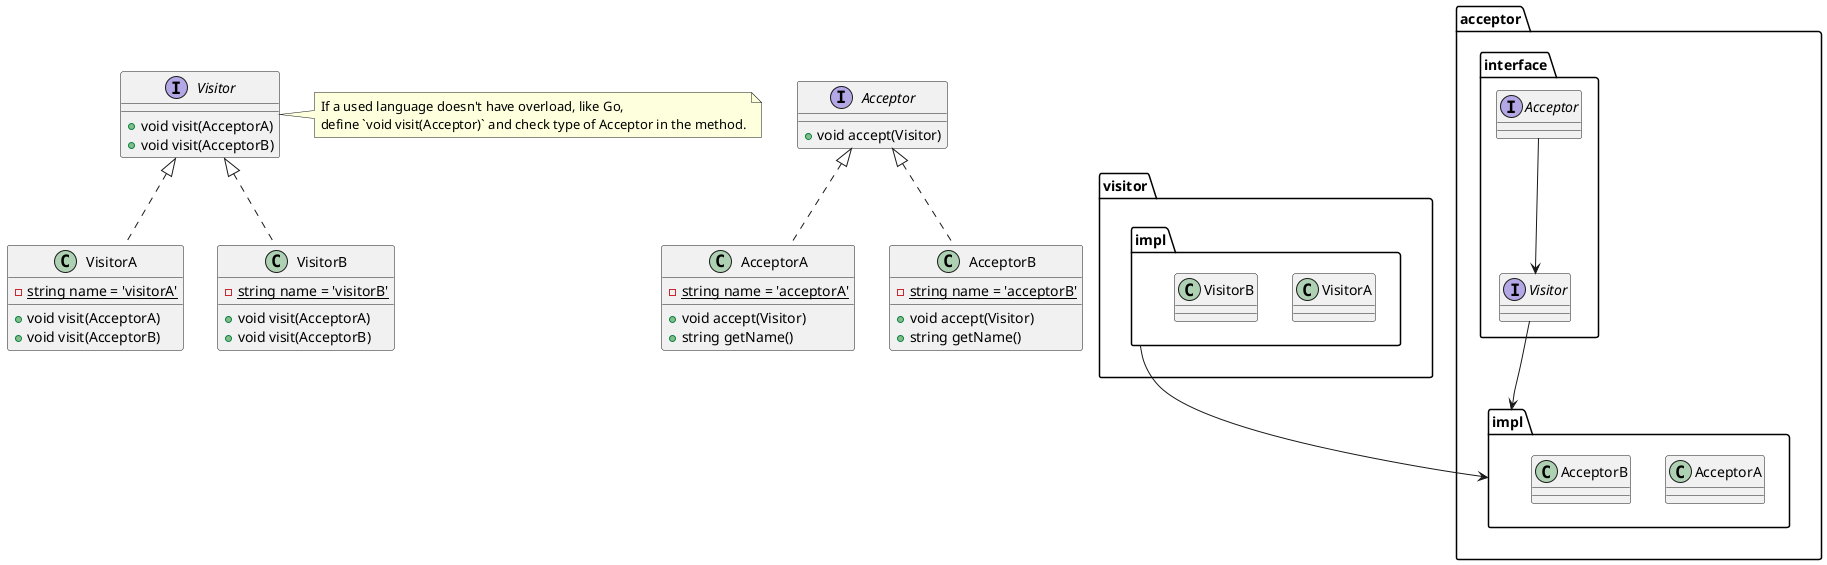 @startuml
'https://plantuml.com/class-diagram

package visitor {
    package visitor.impl {
        class VisitorA
        class VisitorB
    }
}
visitor.impl--> acceptor.impl

package acceptor {
    package acceptor.interface{
        interface Acceptor
        interface Visitor
    }

    package acceptor.impl {
        class AcceptorA
        class AcceptorB
    }
}
Acceptor --> Visitor
Visitor --> acceptor.impl

class VisitorA implements Visitor{
    - {static} string name = 'visitorA'

    + void visit(AcceptorA)
    + void visit(AcceptorB)
}

class VisitorB implements Visitor{
    - {static} string name = 'visitorB'

    + void visit(AcceptorA)
    + void visit(AcceptorB)
}

interface Acceptor {
    + void accept(Visitor)
}

interface Visitor {
    + void visit(AcceptorA)
    + void visit(AcceptorB)
}
note right of Visitor
    If a used language doesn't have overload, like Go,
    define `void visit(Acceptor)` and check type of Acceptor in the method.
end note

class AcceptorA implements Acceptor {
    - {static} string name = 'acceptorA'

    + void accept(Visitor)
    + string getName()
}

class AcceptorB implements Acceptor {
    - {static} string name = 'acceptorB'

    + void accept(Visitor)
    + string getName()
}

@enduml
